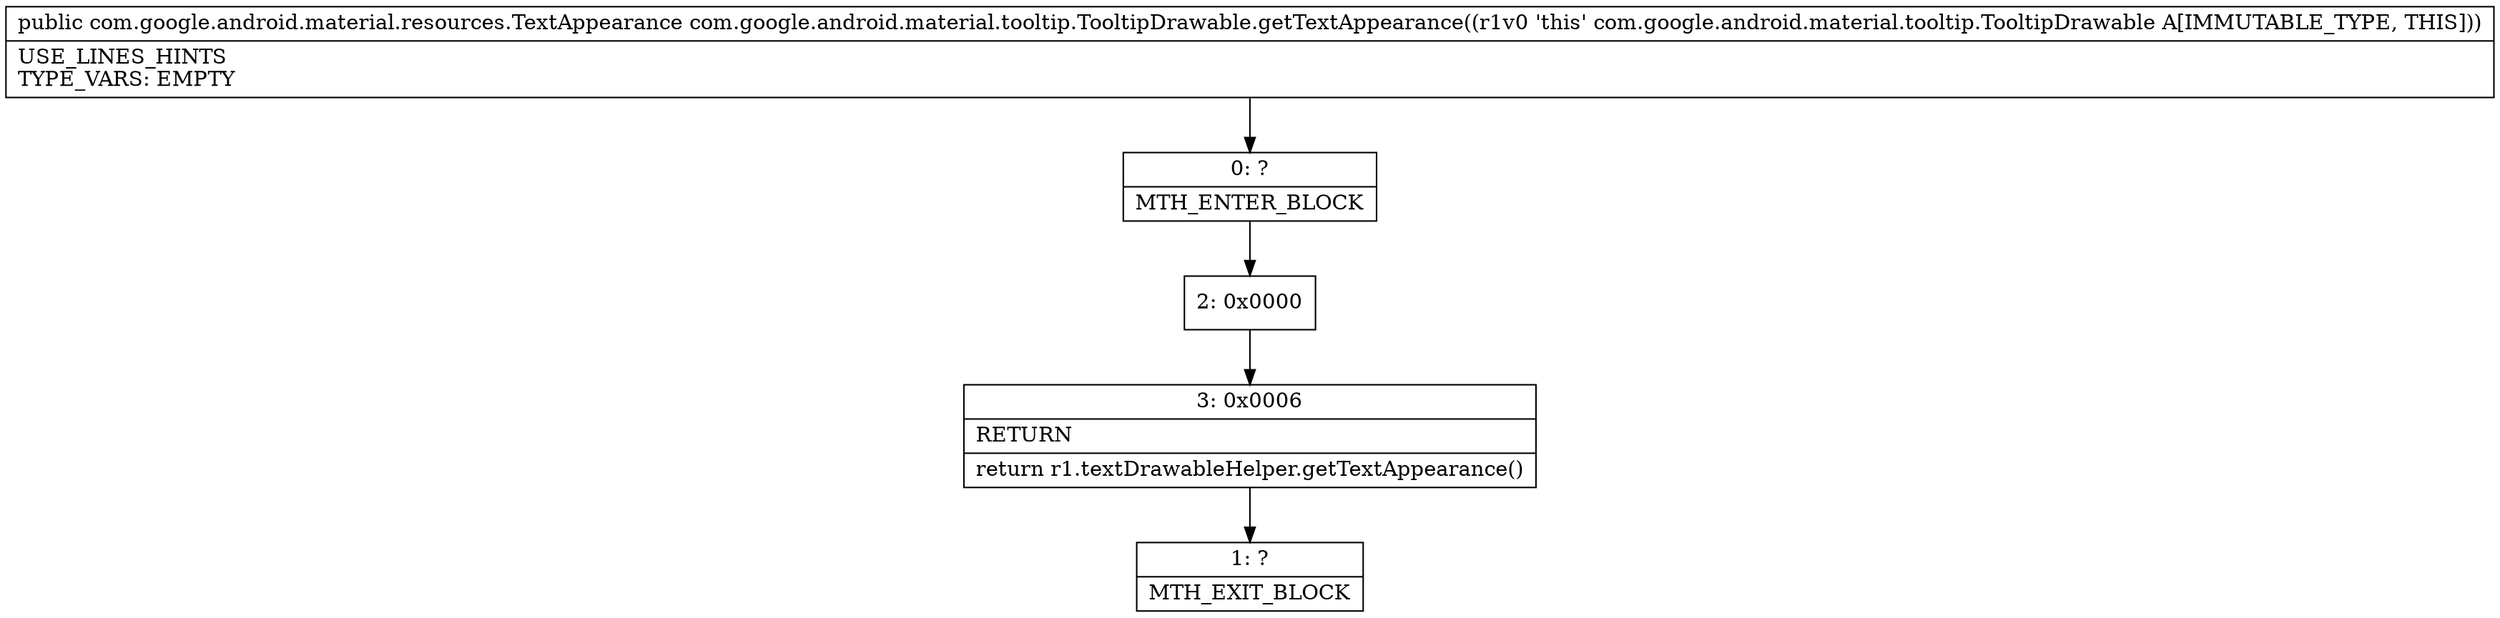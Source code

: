 digraph "CFG forcom.google.android.material.tooltip.TooltipDrawable.getTextAppearance()Lcom\/google\/android\/material\/resources\/TextAppearance;" {
Node_0 [shape=record,label="{0\:\ ?|MTH_ENTER_BLOCK\l}"];
Node_2 [shape=record,label="{2\:\ 0x0000}"];
Node_3 [shape=record,label="{3\:\ 0x0006|RETURN\l|return r1.textDrawableHelper.getTextAppearance()\l}"];
Node_1 [shape=record,label="{1\:\ ?|MTH_EXIT_BLOCK\l}"];
MethodNode[shape=record,label="{public com.google.android.material.resources.TextAppearance com.google.android.material.tooltip.TooltipDrawable.getTextAppearance((r1v0 'this' com.google.android.material.tooltip.TooltipDrawable A[IMMUTABLE_TYPE, THIS]))  | USE_LINES_HINTS\lTYPE_VARS: EMPTY\l}"];
MethodNode -> Node_0;Node_0 -> Node_2;
Node_2 -> Node_3;
Node_3 -> Node_1;
}

